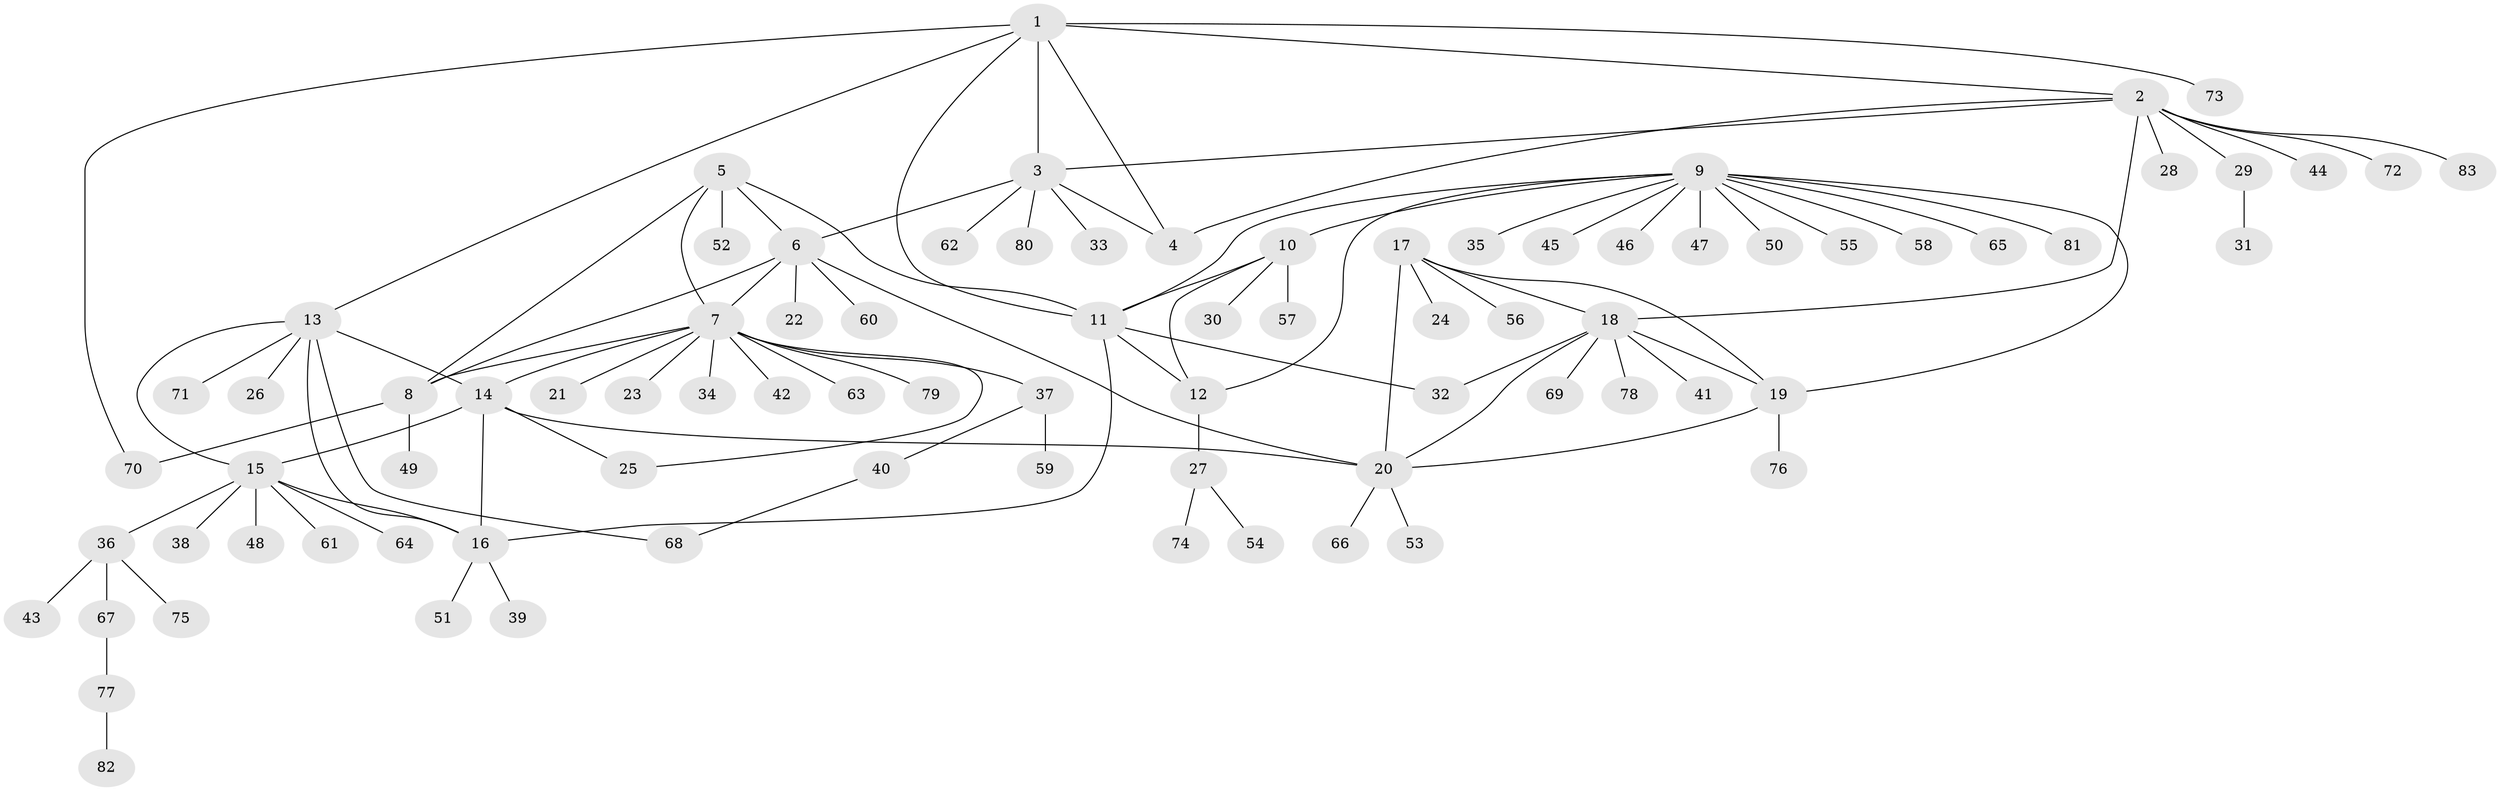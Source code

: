 // Generated by graph-tools (version 1.1) at 2025/02/03/09/25 03:02:34]
// undirected, 83 vertices, 107 edges
graph export_dot {
graph [start="1"]
  node [color=gray90,style=filled];
  1;
  2;
  3;
  4;
  5;
  6;
  7;
  8;
  9;
  10;
  11;
  12;
  13;
  14;
  15;
  16;
  17;
  18;
  19;
  20;
  21;
  22;
  23;
  24;
  25;
  26;
  27;
  28;
  29;
  30;
  31;
  32;
  33;
  34;
  35;
  36;
  37;
  38;
  39;
  40;
  41;
  42;
  43;
  44;
  45;
  46;
  47;
  48;
  49;
  50;
  51;
  52;
  53;
  54;
  55;
  56;
  57;
  58;
  59;
  60;
  61;
  62;
  63;
  64;
  65;
  66;
  67;
  68;
  69;
  70;
  71;
  72;
  73;
  74;
  75;
  76;
  77;
  78;
  79;
  80;
  81;
  82;
  83;
  1 -- 2;
  1 -- 3;
  1 -- 4;
  1 -- 11;
  1 -- 13;
  1 -- 70;
  1 -- 73;
  2 -- 3;
  2 -- 4;
  2 -- 18;
  2 -- 28;
  2 -- 29;
  2 -- 44;
  2 -- 72;
  2 -- 83;
  3 -- 4;
  3 -- 6;
  3 -- 33;
  3 -- 62;
  3 -- 80;
  5 -- 6;
  5 -- 7;
  5 -- 8;
  5 -- 11;
  5 -- 52;
  6 -- 7;
  6 -- 8;
  6 -- 20;
  6 -- 22;
  6 -- 60;
  7 -- 8;
  7 -- 14;
  7 -- 21;
  7 -- 23;
  7 -- 25;
  7 -- 34;
  7 -- 37;
  7 -- 42;
  7 -- 63;
  7 -- 79;
  8 -- 49;
  8 -- 70;
  9 -- 10;
  9 -- 11;
  9 -- 12;
  9 -- 19;
  9 -- 35;
  9 -- 45;
  9 -- 46;
  9 -- 47;
  9 -- 50;
  9 -- 55;
  9 -- 58;
  9 -- 65;
  9 -- 81;
  10 -- 11;
  10 -- 12;
  10 -- 30;
  10 -- 57;
  11 -- 12;
  11 -- 16;
  11 -- 32;
  12 -- 27;
  13 -- 14;
  13 -- 15;
  13 -- 16;
  13 -- 26;
  13 -- 68;
  13 -- 71;
  14 -- 15;
  14 -- 16;
  14 -- 20;
  14 -- 25;
  15 -- 16;
  15 -- 36;
  15 -- 38;
  15 -- 48;
  15 -- 61;
  15 -- 64;
  16 -- 39;
  16 -- 51;
  17 -- 18;
  17 -- 19;
  17 -- 20;
  17 -- 24;
  17 -- 56;
  18 -- 19;
  18 -- 20;
  18 -- 32;
  18 -- 41;
  18 -- 69;
  18 -- 78;
  19 -- 20;
  19 -- 76;
  20 -- 53;
  20 -- 66;
  27 -- 54;
  27 -- 74;
  29 -- 31;
  36 -- 43;
  36 -- 67;
  36 -- 75;
  37 -- 40;
  37 -- 59;
  40 -- 68;
  67 -- 77;
  77 -- 82;
}
